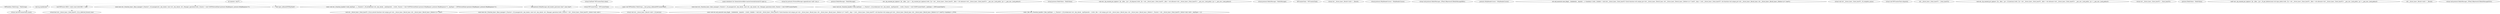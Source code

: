 digraph callgraph {
"void sig_handler(int)" -> "virtual void WFCounterTask::count()" [style=dotted];
"WFFacilities::WaitGroup::~WaitGroup()" -> "virtual void WFCounterTask::count()" [style=dotted];
"void WFFuture<RES>::wait() const [with RES = void]" -> "virtual bool std::__future_base::_State_baseV2::_M_is_deferred_future() const" [style=dotted];
"int main(int, char**)" -> "void sig_handler(int)" [style=dotted];
"int main(int, char**)" -> "static bool std::_Function_base::_Base_manager<_Functor>::_M_manager(std::_Any_data&, const std::_Any_data&, std::_Manager_operation) [with _Functor = void (*)(WFNetworkTask<protocol::HttpRequest, protocol::HttpResponse>*)]" [style=dotted];
"int main(int, char**)" -> "void wget_callback(WFHttpTask*)" [style=dotted];
"int main(int, char**)" -> "static void std::_Function_handler<void(_ArgTypes ...), _Functor>::_M_invoke(const std::_Any_data&, _ArgTypes&& ...) [with _Functor = void (*)(WFNetworkTask<protocol::HttpRequest, protocol::HttpResponse>*); _ArgTypes = {WFNetworkTask<protocol::HttpRequest, protocol::HttpResponse>*}]" [style=dotted];
"int main(int, char**)" -> "bool protocol::HttpMessage::add_header_pair(const char*, const char*)" [style=dotted];
"int main(int, char**)" -> "void WFFuture<RES>::wait() const [with RES = void]" [style=dotted];
"virtual SubTask* WFCounterTask::done()" -> "virtual WFCounterTask::~WFCounterTask()" [style=dotted];
"static void WFFacilities::WaitGroup::__wait_group_callback(WFCounterTask*)" -> "void std::__future_base::_State_baseV2::_M_do_set(std::function<std::unique_ptr<std::__future_base::_Result_base, std::__future_base::_Result_base::_Deleter>()>*, bool*)" [style=dotted];
"static void WFFacilities::WaitGroup::__wait_group_callback(WFCounterTask*)" -> "static bool std::_Function_base::_Base_manager<_Functor>::_M_manager(std::_Any_data&, const std::_Any_data&, std::_Manager_operation) [with _Functor = std::__future_base::_State_baseV2::_Setter<void, void>]" [style=dotted];
"static void WFFacilities::WaitGroup::__wait_group_callback(WFCounterTask*)" -> "virtual void std::__future_base::_Result<void>::_M_destroy()" [style=dotted];
"static void WFFacilities::WaitGroup::__wait_group_callback(WFCounterTask*)" -> "static void std::call_once(std::once_flag&, _Callable&&, _Args&& ...) [with _Callable = void (std::__future_base::_State_baseV2::*)(std::function<std::unique_ptr<std::__future_base::_Result_base, std::__future_base::_Result_base::_Deleter>()>*, bool*); _Args = {std::__future_base::_State_baseV2*, std::function<std::unique_ptr<std::__future_base::_Result_base, std::__future_base::_Result_base::_Deleter>()>*, bool*}]::<lambda()>::_FUN()" [style=dotted];
"static void WFFacilities::WaitGroup::__wait_group_callback(WFCounterTask*)" -> "static _Res std::_Function_handler<_Res(_ArgTypes ...), _Functor>::_M_invoke(const std::_Any_data&, _ArgTypes&& ...) [with _Res = std::unique_ptr<std::__future_base::_Result_base, std::__future_base::_Result_base::_Deleter>; _Functor = std::__future_base::_State_baseV2::_Setter<void, void>; _ArgTypes = {}]" [style=dotted];
"(static initializers for /home/zyh/workflow-master/tutorial/tutorial-01-wget.cc)" -> "static bool std::_Function_base::_Base_manager<_Functor>::_M_manager(std::_Any_data&, const std::_Any_data&, std::_Manager_operation) [with _Functor = void (*)(WFCounterTask*)]" [style=dotted];
"(static initializers for /home/zyh/workflow-master/tutorial/tutorial-01-wget.cc)" -> "static void WFFacilities::WaitGroup::__wait_group_callback(WFCounterTask*)" [style=dotted];
"(static initializers for /home/zyh/workflow-master/tutorial/tutorial-01-wget.cc)" -> "static void std::_Function_handler<void(_ArgTypes ...), _Functor>::_M_invoke(const std::_Any_data&, _ArgTypes&& ...) [with _Functor = void (*)(WFCounterTask*); _ArgTypes = {WFCounterTask*}]" [style=dotted];
"virtual int protocol::ProtocolMessage::append(const void*, size_t)";
"protocol::RedisMessage::~RedisMessage()";
"std::_Sp_counted_ptr_inplace<_Tp, _Alloc, _Lp>::~_Sp_counted_ptr_inplace() [with _Tp = std::__future_base::_State_baseV2; _Alloc = std::allocator<std::__future_base::_State_baseV2>; __gnu_cxx::_Lock_policy _Lp = (__gnu_cxx::_Lock_policy)2]";
"virtual protocol::RedisValue::~RedisValue()";
"void std::_Sp_counted_ptr_inplace<_Tp, _Alloc, _Lp>::_M_dispose() [with _Tp = std::__future_base::_State_baseV2; _Alloc = std::allocator<std::__future_base::_State_baseV2>; __gnu_cxx::_Lock_policy _Lp = (__gnu_cxx::_Lock_policy)2]";
"virtual protocol::RedisMessage::~RedisMessage()";
"WFCounterTask::~WFCounterTask()";
"virtual std::__future_base::_Result<void>::~_Result()";
"virtual protocol::HttpHeaderCursor::~HttpHeaderCursor()";
"virtual void protocol::RedisMessage::_ZThn8_N8protocol12RedisMessageD0Ev()";
"protocol::HttpHeaderCursor::~HttpHeaderCursor()";
"std::call_once(std::once_flag&, _Callable&&, _Args&& ...)::<lambda()> [with _Callable = void (std::__future_base::_State_baseV2::*)(std::function<std::unique_ptr<std::__future_base::_Result_base, std::__future_base::_Result_base::_Deleter>()>*, bool*); _Args = {std::__future_base::_State_baseV2*, std::function<std::unique_ptr<std::__future_base::_Result_base, std::__future_base::_Result_base::_Deleter>()>*, bool*}]";
"virtual void std::__future_base::_State_baseV2::_M_complete_async()";
"virtual void WFCounterTask::dispatch()";
"std::__future_base::_State_baseV2::~_State_baseV2()";
"void std::_Sp_counted_ptr_inplace<_Tp, _Alloc, _Lp>::_M_destroy() [with _Tp = std::__future_base::_State_baseV2; _Alloc = std::allocator<std::__future_base::_State_baseV2>; __gnu_cxx::_Lock_policy _Lp = (__gnu_cxx::_Lock_policy)2]";
"virtual std::__future_base::_State_baseV2::~_State_baseV2()";
"std::_Sp_counted_ptr_inplace<_Tp, _Alloc, _Lp>::~_Sp_counted_ptr_inplace() [with _Tp = std::__future_base::_State_baseV2; _Alloc = std::allocator<std::__future_base::_State_baseV2>; __gnu_cxx::_Lock_policy _Lp = (__gnu_cxx::_Lock_policy)2]";
"protocol::RedisValue::~RedisValue()";
"void* std::_Sp_counted_ptr_inplace<_Tp, _Alloc, _Lp>::_M_get_deleter(const std::type_info&) [with _Tp = std::__future_base::_State_baseV2; _Alloc = std::allocator<std::__future_base::_State_baseV2>; __gnu_cxx::_Lock_policy _Lp = (__gnu_cxx::_Lock_policy)2]";
"std::__future_base::_Result<void>::~_Result()";
"virtual void protocol::RedisMessage::_ZThn8_N8protocol12RedisMessageD1Ev()";
}
